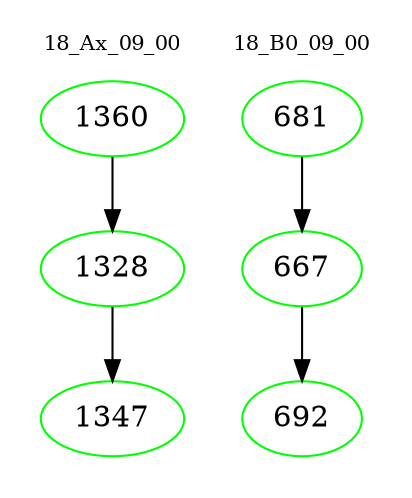digraph{
subgraph cluster_0 {
color = white
label = "18_Ax_09_00";
fontsize=10;
T0_1360 [label="1360", color="green"]
T0_1360 -> T0_1328 [color="black"]
T0_1328 [label="1328", color="green"]
T0_1328 -> T0_1347 [color="black"]
T0_1347 [label="1347", color="green"]
}
subgraph cluster_1 {
color = white
label = "18_B0_09_00";
fontsize=10;
T1_681 [label="681", color="green"]
T1_681 -> T1_667 [color="black"]
T1_667 [label="667", color="green"]
T1_667 -> T1_692 [color="black"]
T1_692 [label="692", color="green"]
}
}
